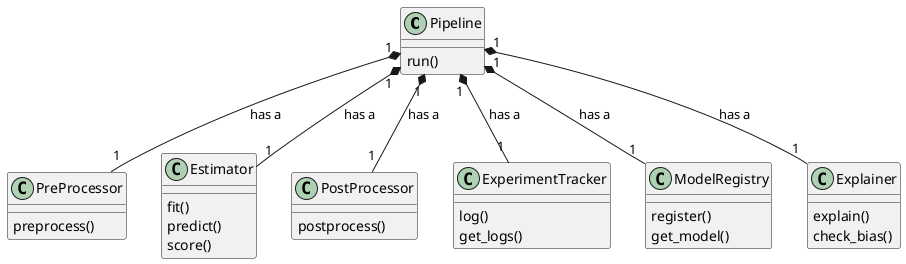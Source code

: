 @startuml
class Pipeline {
  run()
}

class PreProcessor {
  preprocess()
}

class Estimator {
  fit()
  predict()
  score()
}

class PostProcessor {
  postprocess()
}

class ExperimentTracker {
  log()
  get_logs()
}

class ModelRegistry {
  register()
  get_model()
}

class Explainer {
  explain()
  check_bias()
}

Pipeline "1" *-- "1" PreProcessor : has a
Pipeline "1" *-- "1" Estimator : has a
Pipeline "1" *-- "1" PostProcessor : has a
Pipeline "1" *-- "1" ExperimentTracker : has a
Pipeline "1" *-- "1" ModelRegistry : has a
Pipeline "1" *-- "1" Explainer : has a
@enduml
